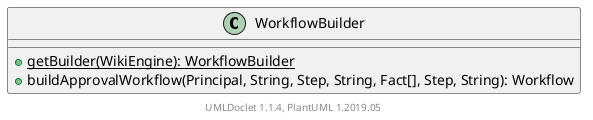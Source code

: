 @startuml

    class WorkflowBuilder [[WorkflowBuilder.html]] {
        {static} +getBuilder(WikiEngine): WorkflowBuilder
        +buildApprovalWorkflow(Principal, String, Step, String, Fact[], Step, String): Workflow
    }


    center footer UMLDoclet 1.1.4, PlantUML 1.2019.05
@enduml
